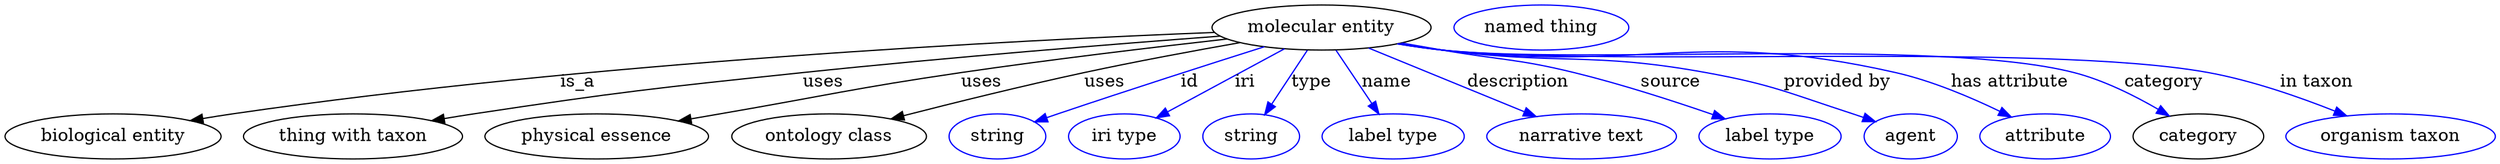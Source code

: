 digraph {
	graph [bb="0,0,1981,123"];
	node [label="\N"];
	"molecular entity"	 [height=0.5,
		label="molecular entity",
		pos="1046.8,105",
		width=2.4192];
	"biological entity"	 [height=0.5,
		pos="85.792,18",
		width=2.3831];
	"molecular entity" -> "biological entity"	 [label=is_a,
		lp="455.79,61.5",
		pos="e,148.02,30.47 960.59,102.18 804.36,96.181 464.31,78.986 180.79,36 173.41,34.88 165.72,33.606 158.06,32.264"];
	"thing with taxon"	 [height=0.5,
		pos="276.79,18",
		width=2.4192];
	"molecular entity" -> "thing with taxon"	 [label=uses,
		lp="630.29,61.5",
		pos="e,339.96,30.397 963.94,99.389 836.41,90.107 584.58,69.213 372.79,36 365.4,34.84 357.7,33.545 350.01,32.195"];
	"physical essence"	 [height=0.5,
		pos="470.79,18",
		width=2.4734];
	"molecular entity" -> "physical essence"	 [label=uses,
		lp="776.29,61.5",
		pos="e,536.67,30.198 970.22,96.372 912.33,89.612 830.94,79.603 759.79,69 674.59,56.302 653.6,51.115 568.79,36 561.57,34.713 554.05,33.358 \
546.53,31.993"];
	"ontology class"	 [height=0.5,
		pos="654.79,18",
		width=2.1484];
	"molecular entity" -> "ontology class"	 [label=uses,
		lp="874.29,61.5",
		pos="e,705.49,31.604 980.12,93.275 943.85,86.65 898.24,77.925 857.79,69 809.71,58.389 755.64,44.721 715.41,34.206"];
	id	 [color=blue,
		height=0.5,
		label=string,
		pos="788.79,18",
		width=1.0652];
	"molecular entity" -> id	 [color=blue,
		label=id,
		lp="941.79,61.5",
		pos="e,818.68,29.426 999.06,89.937 956.38,76.319 892.18,55.476 836.79,36 834.04,35.031 831.2,34.015 828.35,32.98",
		style=solid];
	iri	 [color=blue,
		height=0.5,
		label="iri type",
		pos="889.79,18",
		width=1.2277];
	"molecular entity" -> iri	 [color=blue,
		label=iri,
		lp="985.79,61.5",
		pos="e,916.19,32.625 1016.1,88.019 990.01,73.535 952.43,52.709 925.05,37.537",
		style=solid];
	type	 [color=blue,
		height=0.5,
		label=string,
		pos="990.79,18",
		width=1.0652];
	"molecular entity" -> type	 [color=blue,
		label=type,
		lp="1038.8,61.5",
		pos="e,1002,35.41 1035.2,86.974 1027.2,74.562 1016.5,57.878 1007.5,44.028",
		style=solid];
	name	 [color=blue,
		height=0.5,
		label="label type",
		pos="1103.8,18",
		width=1.5707];
	"molecular entity" -> name	 [color=blue,
		label=name,
		lp="1098.8,61.5",
		pos="e,1092.2,35.706 1058.6,86.974 1066.7,74.644 1077.5,58.098 1086.6,44.302",
		style=solid];
	description	 [color=blue,
		height=0.5,
		label="narrative text",
		pos="1253.8,18",
		width=2.0943];
	"molecular entity" -> description	 [color=blue,
		label=description,
		lp="1203.8,61.5",
		pos="e,1216.2,33.78 1085.2,88.84 1119.6,74.405 1170,53.215 1206.7,37.773",
		style=solid];
	source	 [color=blue,
		height=0.5,
		label="label type",
		pos="1403.8,18",
		width=1.5707];
	"molecular entity" -> source	 [color=blue,
		label=source,
		lp="1325.3,61.5",
		pos="e,1367,31.844 1111.1,92.793 1121.7,90.826 1132.5,88.834 1142.8,87 1189.8,78.597 1202.4,80.5 1248.8,69 1285.9,59.803 1326.9,46.137 \
1357.5,35.266",
		style=solid];
	"provided by"	 [color=blue,
		height=0.5,
		label=agent,
		pos="1515.8,18",
		width=1.0291];
	"molecular entity" -> "provided by"	 [color=blue,
		label="provided by",
		lp="1459.3,61.5",
		pos="e,1487.2,29.662 1109.1,92.373 1120.3,90.378 1131.9,88.486 1142.8,87 1236.1,74.312 1261.2,85.955 1353.8,69 1406.5,59.344 1419,53.119 \
1469.8,36 1472.4,35.131 1475,34.201 1477.7,33.239",
		style=solid];
	"has attribute"	 [color=blue,
		height=0.5,
		label=attribute,
		pos="1622.8,18",
		width=1.4443];
	"molecular entity" -> "has attribute"	 [color=blue,
		label="has attribute",
		lp="1596.8,61.5",
		pos="e,1595.4,33.331 1108.3,92.185 1119.7,90.171 1131.6,88.321 1142.8,87 1303.2,68.072 1348.5,105.87 1505.8,69 1533.9,62.405 1563.7,49.3 \
1586.2,38.026",
		style=solid];
	category	 [height=0.5,
		pos="1744.8,18",
		width=1.4443];
	"molecular entity" -> category	 [color=blue,
		label=category,
		lp="1716.8,61.5",
		pos="e,1721.3,34.203 1107.8,92.147 1119.4,90.11 1131.4,88.262 1142.8,87 1254.4,74.618 1539.3,97.851 1647.8,69 1670.7,62.922 1694.2,50.719 \
1712.3,39.774",
		style=solid];
	"in taxon"	 [color=blue,
		height=0.5,
		label="organism taxon",
		pos="1897.8,18",
		width=2.3109];
	"molecular entity" -> "in taxon"	 [color=blue,
		label="in taxon",
		lp="1834.8,61.5",
		pos="e,1861.4,34.335 1107.8,92.09 1119.4,90.059 1131.4,88.227 1142.8,87 1277.6,72.46 1619.5,93.793 1752.8,69 1786.9,62.65 1823.8,49.574 \
1851.9,38.253",
		style=solid];
	"named thing_category"	 [color=blue,
		height=0.5,
		label="named thing",
		pos="1221.8,105",
		width=1.9318];
}
